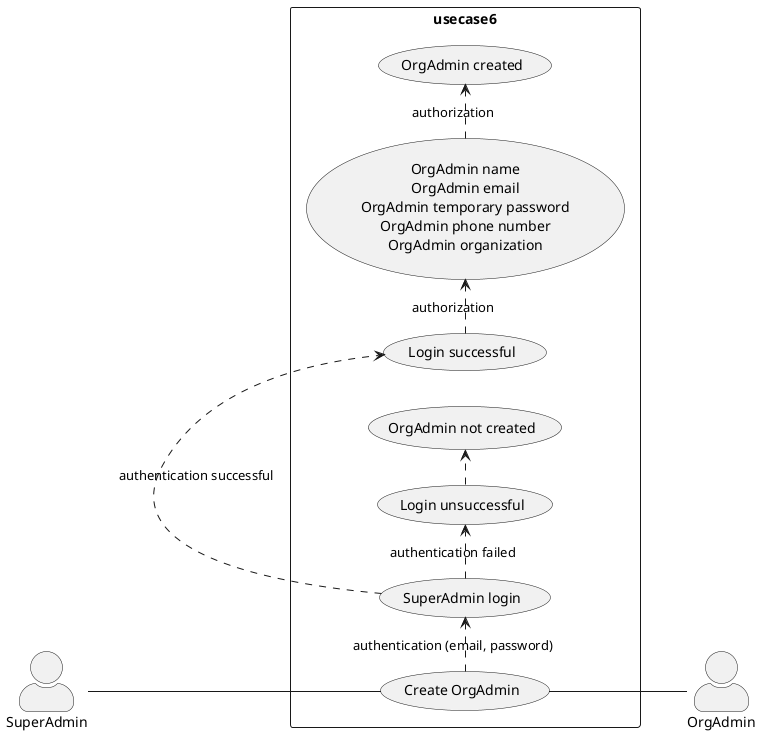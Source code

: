 @startuml SuperAdmin Create Organization Admin

skinparam actorStyle awesome
left to right direction
skinparam packageStyle rectangle

actor SuperAdmin
actor OrgAdmin
rectangle usecase6{
  SuperAdmin-- (Create OrgAdmin)
  (Create OrgAdmin) .> (SuperAdmin login) : authentication (email, password)
  (SuperAdmin login) .> (Login successful) : authentication successful
  (Login successful) .> (OrgAdmin name\nOrgAdmin email\nOrgAdmin temporary password\nOrgAdmin phone number\nOrgAdmin organization) : authorization
  (OrgAdmin name\nOrgAdmin email\nOrgAdmin temporary password\nOrgAdmin phone number\nOrgAdmin organization) .> (OrgAdmin created) : authorization 
  (SuperAdmin login) .> (Login unsuccessful) : authentication failed
  (Login unsuccessful) .> (OrgAdmin not created)  
  (Create OrgAdmin)-- OrgAdmin
}

@enduml